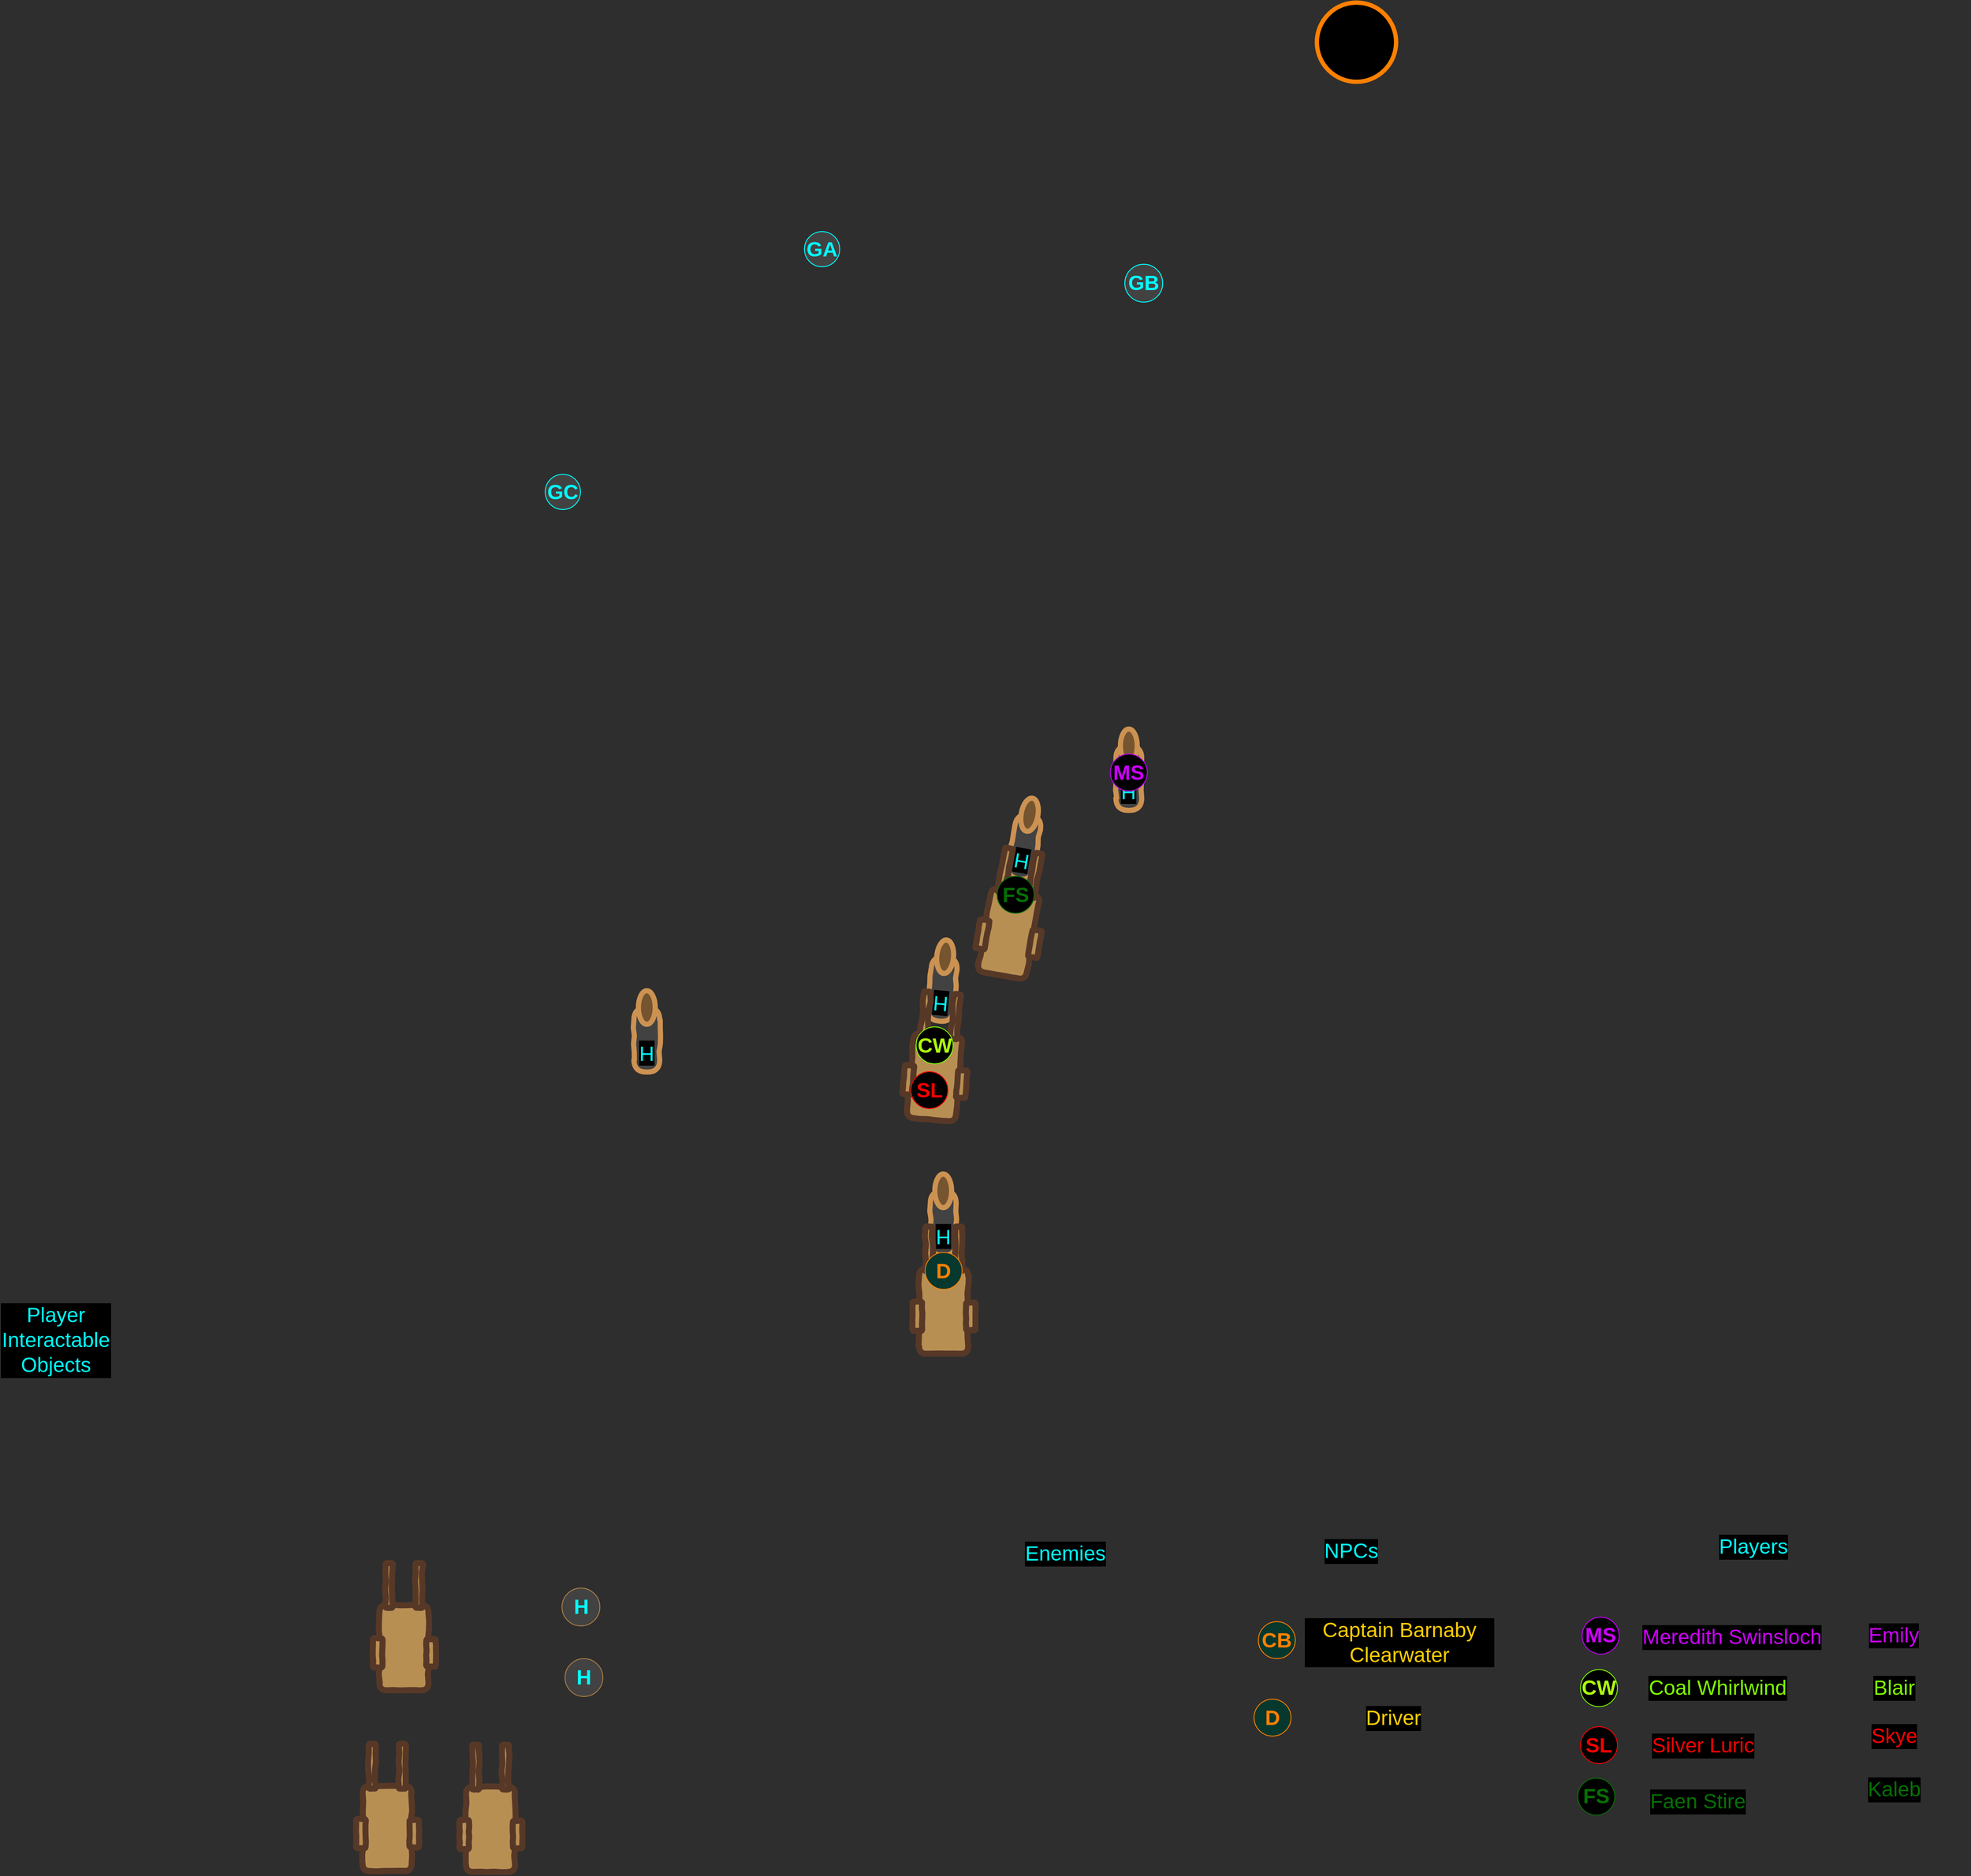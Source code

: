 <mxfile version="14.1.5" type="device"><diagram id="zyDQooFsUZL4cwEj-ynq" name="Page-1"><mxGraphModel dx="2818" dy="1102" grid="0" gridSize="10" guides="1" tooltips="1" connect="0" arrows="0" fold="1" page="1" pageScale="1" pageWidth="1169" pageHeight="827" background="#2E2E2E" math="0" shadow="0"><root><mxCell id="0"/><mxCell id="1" parent="0"/><mxCell id="vNWFr1iQ3AtNTumO9sKJ-4" value="GA" style="ellipse;whiteSpace=wrap;html=1;aspect=fixed;fontSize=24;fontStyle=1;allowArrows=0;fontColor=#00FFFF;strokeColor=#00FFFF;fillColor=#424242;" parent="1" vertex="1"><mxGeometry x="-1339" y="-387" width="41" height="41" as="geometry"/></mxCell><mxCell id="vNWFr1iQ3AtNTumO9sKJ-6" value="GB" style="ellipse;whiteSpace=wrap;html=1;aspect=fixed;fontSize=24;fontStyle=1;rotation=0;allowArrows=0;direction=west;fontColor=#00FFFF;strokeColor=#00FFFF;fillColor=#424242;" parent="1" vertex="1"><mxGeometry x="-967" y="-349.0" width="44" height="44" as="geometry"/></mxCell><mxCell id="vNWFr1iQ3AtNTumO9sKJ-8" value="GC" style="ellipse;whiteSpace=wrap;html=1;aspect=fixed;fontSize=24;fontStyle=1;allowArrows=0;fontColor=#00FFFF;strokeColor=#00FFFF;fillColor=#424242;" parent="1" vertex="1"><mxGeometry x="-1640" y="-105" width="41" height="41" as="geometry"/></mxCell><mxCell id="vNWFr1iQ3AtNTumO9sKJ-15" value="" style="group" parent="1" vertex="1" connectable="0"><mxGeometry x="-1739.5" y="1371" width="73" height="147.75" as="geometry"/></mxCell><mxCell id="vNWFr1iQ3AtNTumO9sKJ-9" value="" style="rounded=1;whiteSpace=wrap;html=1;fontSize=24;fontColor=#AEFF0D;rotation=-90;fillColor=#B88F53;strokeWidth=7;strokeColor=#573827;comic=1;" parent="vNWFr1iQ3AtNTumO9sKJ-15" vertex="1"><mxGeometry x="-13.5" y="69.75" width="99" height="57" as="geometry"/></mxCell><mxCell id="vNWFr1iQ3AtNTumO9sKJ-11" value="" style="rounded=1;whiteSpace=wrap;html=1;fontSize=24;fontColor=#AEFF0D;rotation=-90;fillColor=#B88F53;strokeWidth=7;strokeColor=#573827;comic=1;" parent="vNWFr1iQ3AtNTumO9sKJ-15" vertex="1"><mxGeometry x="51.5" y="98.75" width="32" height="11" as="geometry"/></mxCell><mxCell id="vNWFr1iQ3AtNTumO9sKJ-12" value="" style="rounded=1;whiteSpace=wrap;html=1;fontSize=24;fontColor=#AEFF0D;rotation=-90;fillColor=#B88F53;strokeWidth=7;strokeColor=#573827;comic=1;" parent="vNWFr1iQ3AtNTumO9sKJ-15" vertex="1"><mxGeometry x="-11.5" y="98.75" width="34" height="11" as="geometry"/></mxCell><mxCell id="vNWFr1iQ3AtNTumO9sKJ-13" value="" style="rounded=1;whiteSpace=wrap;html=1;fontSize=24;fontColor=#AEFF0D;rotation=-90;fillColor=#B88F53;strokeWidth=7;strokeColor=#573827;comic=1;" parent="vNWFr1iQ3AtNTumO9sKJ-15" vertex="1"><mxGeometry x="-7.25" y="22" width="52" height="8" as="geometry"/></mxCell><mxCell id="vNWFr1iQ3AtNTumO9sKJ-14" value="" style="rounded=1;whiteSpace=wrap;html=1;fontSize=24;fontColor=#AEFF0D;rotation=-90;fillColor=#B88F53;strokeWidth=7;strokeColor=#573827;comic=1;" parent="vNWFr1iQ3AtNTumO9sKJ-15" vertex="1"><mxGeometry x="27.5" y="22" width="52" height="8" as="geometry"/></mxCell><mxCell id="vNWFr1iQ3AtNTumO9sKJ-16" value="" style="group" parent="1" vertex="1" connectable="0"><mxGeometry x="-1859.5" y="1370" width="73" height="147.75" as="geometry"/></mxCell><mxCell id="vNWFr1iQ3AtNTumO9sKJ-17" value="" style="rounded=1;whiteSpace=wrap;html=1;fontSize=24;fontColor=#AEFF0D;rotation=-90;fillColor=#B88F53;strokeWidth=7;strokeColor=#573827;comic=1;" parent="vNWFr1iQ3AtNTumO9sKJ-16" vertex="1"><mxGeometry x="-13.5" y="69.75" width="99" height="57" as="geometry"/></mxCell><mxCell id="vNWFr1iQ3AtNTumO9sKJ-18" value="" style="rounded=1;whiteSpace=wrap;html=1;fontSize=24;fontColor=#AEFF0D;rotation=-90;fillColor=#B88F53;strokeWidth=7;strokeColor=#573827;comic=1;" parent="vNWFr1iQ3AtNTumO9sKJ-16" vertex="1"><mxGeometry x="51.5" y="98.75" width="32" height="11" as="geometry"/></mxCell><mxCell id="vNWFr1iQ3AtNTumO9sKJ-19" value="" style="rounded=1;whiteSpace=wrap;html=1;fontSize=24;fontColor=#AEFF0D;rotation=-90;fillColor=#B88F53;strokeWidth=7;strokeColor=#573827;comic=1;" parent="vNWFr1iQ3AtNTumO9sKJ-16" vertex="1"><mxGeometry x="-11.5" y="98.75" width="34" height="11" as="geometry"/></mxCell><mxCell id="vNWFr1iQ3AtNTumO9sKJ-20" value="" style="rounded=1;whiteSpace=wrap;html=1;fontSize=24;fontColor=#AEFF0D;rotation=-90;fillColor=#B88F53;strokeWidth=7;strokeColor=#573827;comic=1;" parent="vNWFr1iQ3AtNTumO9sKJ-16" vertex="1"><mxGeometry x="-7.25" y="22" width="52" height="8" as="geometry"/></mxCell><mxCell id="vNWFr1iQ3AtNTumO9sKJ-21" value="" style="rounded=1;whiteSpace=wrap;html=1;fontSize=24;fontColor=#AEFF0D;rotation=-90;fillColor=#B88F53;strokeWidth=7;strokeColor=#573827;comic=1;" parent="vNWFr1iQ3AtNTumO9sKJ-16" vertex="1"><mxGeometry x="27.5" y="22" width="52" height="8" as="geometry"/></mxCell><mxCell id="vNWFr1iQ3AtNTumO9sKJ-32" value="Faen Stire" style="text;html=1;strokeColor=none;fillColor=none;align=center;verticalAlign=middle;whiteSpace=wrap;rounded=0;comic=1;fontSize=24;fontColor=#066f04;labelBackgroundColor=#000000;" parent="1" vertex="1"><mxGeometry x="-373" y="1420.25" width="143" height="32.5" as="geometry"/></mxCell><mxCell id="vNWFr1iQ3AtNTumO9sKJ-35" value="Kaleb" style="text;html=1;strokeColor=none;fillColor=none;align=center;verticalAlign=middle;whiteSpace=wrap;rounded=0;comic=1;fontSize=24;fontColor=#066f04;labelBackgroundColor=#000000;" parent="1" vertex="1"><mxGeometry x="-145.5" y="1407" width="143" height="32.5" as="geometry"/></mxCell><mxCell id="vNWFr1iQ3AtNTumO9sKJ-36" value="Silver Luric" style="text;html=1;strokeColor=none;fillColor=none;align=center;verticalAlign=middle;whiteSpace=wrap;rounded=0;comic=1;fontSize=24;labelBackgroundColor=#000000;fontColor=#FF0000;" parent="1" vertex="1"><mxGeometry x="-367" y="1355.25" width="143" height="32.5" as="geometry"/></mxCell><mxCell id="vNWFr1iQ3AtNTumO9sKJ-37" value="Skye" style="text;html=1;strokeColor=none;fillColor=none;align=center;verticalAlign=middle;whiteSpace=wrap;rounded=0;comic=1;fontSize=24;labelBackgroundColor=#000000;fontColor=#FF0000;" parent="1" vertex="1"><mxGeometry x="-145.5" y="1345" width="143" height="32.5" as="geometry"/></mxCell><mxCell id="vNWFr1iQ3AtNTumO9sKJ-38" value="Coal Whirlwind" style="text;html=1;strokeColor=none;fillColor=none;align=center;verticalAlign=middle;whiteSpace=wrap;rounded=0;comic=1;fontSize=24;labelBackgroundColor=#000000;fontColor=#80FF00;" parent="1" vertex="1"><mxGeometry x="-367" y="1289" width="177" height="32.5" as="geometry"/></mxCell><mxCell id="vNWFr1iQ3AtNTumO9sKJ-39" value="Meredith Swinsloch" style="text;html=1;strokeColor=none;fillColor=none;align=center;verticalAlign=middle;whiteSpace=wrap;rounded=0;comic=1;fontSize=24;labelBackgroundColor=#000000;fontColor=#CC01FF;" parent="1" vertex="1"><mxGeometry x="-373" y="1229.25" width="222" height="32.5" as="geometry"/></mxCell><mxCell id="vNWFr1iQ3AtNTumO9sKJ-40" value="Emily" style="text;html=1;strokeColor=none;fillColor=none;align=center;verticalAlign=middle;whiteSpace=wrap;rounded=0;comic=1;fontSize=24;labelBackgroundColor=#000000;fontColor=#CC01FF;" parent="1" vertex="1"><mxGeometry x="-139" y="1228" width="130" height="32.5" as="geometry"/></mxCell><mxCell id="vNWFr1iQ3AtNTumO9sKJ-42" value="Blair" style="text;html=1;strokeColor=none;fillColor=none;align=center;verticalAlign=middle;whiteSpace=wrap;rounded=0;comic=1;fontSize=24;labelBackgroundColor=#000000;fontColor=#80FF00;" parent="1" vertex="1"><mxGeometry x="-162.5" y="1289" width="177" height="32.5" as="geometry"/></mxCell><mxCell id="vNWFr1iQ3AtNTumO9sKJ-43" value="H" style="ellipse;whiteSpace=wrap;html=1;aspect=fixed;fontSize=24;fontStyle=1;rotation=0;allowArrows=0;direction=west;fontColor=#00FFFF;fillColor=#424242;strokeColor=#AB7B44;" parent="1" vertex="1"><mxGeometry x="-1620.5" y="1189" width="44" height="44" as="geometry"/></mxCell><mxCell id="vNWFr1iQ3AtNTumO9sKJ-46" value="H" style="ellipse;whiteSpace=wrap;html=1;aspect=fixed;fontSize=24;fontStyle=1;rotation=0;allowArrows=0;direction=west;fontColor=#00FFFF;fillColor=#424242;strokeColor=#AB7B44;" parent="1" vertex="1"><mxGeometry x="-1617" y="1271" width="44" height="44" as="geometry"/></mxCell><mxCell id="vNWFr1iQ3AtNTumO9sKJ-57" value="" style="group" parent="1" vertex="1" connectable="0"><mxGeometry x="-1213.34" y="769" width="73" height="147.75" as="geometry"/></mxCell><mxCell id="vNWFr1iQ3AtNTumO9sKJ-58" value="" style="group" parent="vNWFr1iQ3AtNTumO9sKJ-57" vertex="1" connectable="0"><mxGeometry x="20.5" y="-61" width="30" height="94.5" as="geometry"/></mxCell><mxCell id="vNWFr1iQ3AtNTumO9sKJ-59" value="H" style="rounded=1;whiteSpace=wrap;html=1;labelBackgroundColor=#000000;comic=1;sketch=1;sketchStyle=comic;strokeColor=#CC9252;strokeWidth=6;fillColor=#424242;fontSize=24;fontColor=#00FFFF;arcSize=48;rotation=-90;horizontal=0;verticalAlign=top;" parent="vNWFr1iQ3AtNTumO9sKJ-58" vertex="1"><mxGeometry x="-22.5" y="42" width="75" height="30" as="geometry"/></mxCell><mxCell id="vNWFr1iQ3AtNTumO9sKJ-60" value="" style="ellipse;whiteSpace=wrap;html=1;labelBackgroundColor=#000000;comic=1;sketch=1;sketchStyle=comic;strokeColor=#CC9252;strokeWidth=6;fontSize=24;fontColor=#00FFFF;fillColor=#75542F;" parent="vNWFr1iQ3AtNTumO9sKJ-58" vertex="1"><mxGeometry x="5.25" width="19.5" height="39" as="geometry"/></mxCell><mxCell id="vNWFr1iQ3AtNTumO9sKJ-61" value="" style="rounded=1;whiteSpace=wrap;html=1;fontSize=24;fontColor=#AEFF0D;rotation=-90;fillColor=#B88F53;strokeWidth=7;strokeColor=#573827;comic=1;" parent="vNWFr1iQ3AtNTumO9sKJ-57" vertex="1"><mxGeometry x="-13.5" y="69.75" width="99" height="57" as="geometry"/></mxCell><mxCell id="vNWFr1iQ3AtNTumO9sKJ-62" value="" style="rounded=1;whiteSpace=wrap;html=1;fontSize=24;fontColor=#AEFF0D;rotation=-90;fillColor=#B88F53;strokeWidth=7;strokeColor=#573827;comic=1;" parent="vNWFr1iQ3AtNTumO9sKJ-57" vertex="1"><mxGeometry x="51.5" y="98.75" width="32" height="11" as="geometry"/></mxCell><mxCell id="vNWFr1iQ3AtNTumO9sKJ-63" value="" style="rounded=1;whiteSpace=wrap;html=1;fontSize=24;fontColor=#AEFF0D;rotation=-90;fillColor=#B88F53;strokeWidth=7;strokeColor=#573827;comic=1;" parent="vNWFr1iQ3AtNTumO9sKJ-57" vertex="1"><mxGeometry x="-11.5" y="98.75" width="34" height="11" as="geometry"/></mxCell><mxCell id="vNWFr1iQ3AtNTumO9sKJ-64" value="" style="rounded=1;whiteSpace=wrap;html=1;fontSize=24;fontColor=#AEFF0D;rotation=-90;fillColor=#B88F53;strokeWidth=7;strokeColor=#573827;comic=1;" parent="vNWFr1iQ3AtNTumO9sKJ-57" vertex="1"><mxGeometry x="-7.25" y="22" width="52" height="8" as="geometry"/></mxCell><mxCell id="vNWFr1iQ3AtNTumO9sKJ-65" value="" style="rounded=1;whiteSpace=wrap;html=1;fontSize=24;fontColor=#AEFF0D;rotation=-90;fillColor=#B88F53;strokeWidth=7;strokeColor=#573827;comic=1;" parent="vNWFr1iQ3AtNTumO9sKJ-57" vertex="1"><mxGeometry x="27.5" y="22" width="52" height="8" as="geometry"/></mxCell><mxCell id="vNWFr1iQ3AtNTumO9sKJ-111" value="&lt;font color=&quot;#ff8000&quot;&gt;D&lt;/font&gt;" style="ellipse;whiteSpace=wrap;html=1;aspect=fixed;fontSize=24;fontStyle=1;fontColor=#AEFF0D;rotation=0;allowArrows=0;strokeColor=#FF8000;fillColor=#07382E;" parent="vNWFr1iQ3AtNTumO9sKJ-57" vertex="1"><mxGeometry x="14.5" y="30" width="43" height="43" as="geometry"/></mxCell><mxCell id="vNWFr1iQ3AtNTumO9sKJ-76" value="" style="group;rotation=5;" parent="1" vertex="1" connectable="0"><mxGeometry x="-1221.34" y="497" width="81" height="147.75" as="geometry"/></mxCell><mxCell id="vNWFr1iQ3AtNTumO9sKJ-77" value="" style="group;rotation=5;" parent="vNWFr1iQ3AtNTumO9sKJ-76" vertex="1" connectable="0"><mxGeometry x="28" y="-61" width="30" height="94.5" as="geometry"/></mxCell><mxCell id="vNWFr1iQ3AtNTumO9sKJ-78" value="H" style="rounded=1;whiteSpace=wrap;html=1;labelBackgroundColor=#000000;comic=1;sketch=1;sketchStyle=comic;strokeColor=#CC9252;strokeWidth=6;fillColor=#424242;fontSize=24;fontColor=#00FFFF;arcSize=48;rotation=-85;horizontal=0;verticalAlign=top;" parent="vNWFr1iQ3AtNTumO9sKJ-77" vertex="1"><mxGeometry x="-23" y="42" width="75" height="30" as="geometry"/></mxCell><mxCell id="vNWFr1iQ3AtNTumO9sKJ-79" value="" style="ellipse;whiteSpace=wrap;html=1;labelBackgroundColor=#000000;comic=1;sketch=1;sketchStyle=comic;strokeColor=#CC9252;strokeWidth=6;fontSize=24;fontColor=#00FFFF;fillColor=#75542F;rotation=5;" parent="vNWFr1iQ3AtNTumO9sKJ-77" vertex="1"><mxGeometry x="8" width="19.5" height="39" as="geometry"/></mxCell><mxCell id="vNWFr1iQ3AtNTumO9sKJ-80" value="" style="rounded=1;whiteSpace=wrap;html=1;fontSize=24;fontColor=#AEFF0D;rotation=-85;fillColor=#B88F53;strokeWidth=7;strokeColor=#573827;comic=1;" parent="vNWFr1iQ3AtNTumO9sKJ-76" vertex="1"><mxGeometry x="-16" y="70" width="99" height="57" as="geometry"/></mxCell><mxCell id="vNWFr1iQ3AtNTumO9sKJ-81" value="" style="rounded=1;whiteSpace=wrap;html=1;fontSize=24;fontColor=#AEFF0D;rotation=-85;fillColor=#B88F53;strokeWidth=7;strokeColor=#573827;comic=1;" parent="vNWFr1iQ3AtNTumO9sKJ-76" vertex="1"><mxGeometry x="49" y="101" width="32" height="11" as="geometry"/></mxCell><mxCell id="vNWFr1iQ3AtNTumO9sKJ-82" value="" style="rounded=1;whiteSpace=wrap;html=1;fontSize=24;fontColor=#AEFF0D;rotation=-85;fillColor=#B88F53;strokeWidth=7;strokeColor=#573827;comic=1;" parent="vNWFr1iQ3AtNTumO9sKJ-76" vertex="1"><mxGeometry x="-14" y="96" width="34" height="11" as="geometry"/></mxCell><mxCell id="vNWFr1iQ3AtNTumO9sKJ-83" value="" style="rounded=1;whiteSpace=wrap;html=1;fontSize=24;fontColor=#AEFF0D;rotation=-85;fillColor=#B88F53;strokeWidth=7;strokeColor=#573827;comic=1;" parent="vNWFr1iQ3AtNTumO9sKJ-76" vertex="1"><mxGeometry x="-3" y="21" width="52" height="8" as="geometry"/></mxCell><mxCell id="vNWFr1iQ3AtNTumO9sKJ-84" value="" style="rounded=1;whiteSpace=wrap;html=1;fontSize=24;fontColor=#AEFF0D;rotation=-85;fillColor=#B88F53;strokeWidth=7;strokeColor=#573827;comic=1;" parent="vNWFr1iQ3AtNTumO9sKJ-76" vertex="1"><mxGeometry x="32" y="24" width="52" height="8" as="geometry"/></mxCell><mxCell id="vNWFr1iQ3AtNTumO9sKJ-101" value="&lt;font&gt;SL&lt;/font&gt;" style="ellipse;whiteSpace=wrap;html=1;aspect=fixed;fontSize=24;fontStyle=1;rotation=0;allowArrows=0;fillColor=#000000;strokeColor=#FF0000;fontColor=#FF0000;" parent="vNWFr1iQ3AtNTumO9sKJ-76" vertex="1"><mxGeometry x="6" y="92" width="43" height="43" as="geometry"/></mxCell><mxCell id="vNWFr1iQ3AtNTumO9sKJ-100" value="&lt;font&gt;CW&lt;/font&gt;" style="ellipse;whiteSpace=wrap;html=1;aspect=fixed;fontSize=24;fontStyle=1;rotation=0;allowArrows=0;fillColor=#000000;fontColor=#AEFF0D;strokeColor=#80FF00;" parent="vNWFr1iQ3AtNTumO9sKJ-76" vertex="1"><mxGeometry x="12" y="40" width="43" height="43" as="geometry"/></mxCell><mxCell id="vNWFr1iQ3AtNTumO9sKJ-85" value="" style="group;rotation=10;" parent="1" vertex="1" connectable="0"><mxGeometry x="-1133.34" y="331" width="81" height="147.75" as="geometry"/></mxCell><mxCell id="vNWFr1iQ3AtNTumO9sKJ-86" value="" style="group;rotation=10;" parent="vNWFr1iQ3AtNTumO9sKJ-85" vertex="1" connectable="0"><mxGeometry x="36" y="-60" width="30" height="94.5" as="geometry"/></mxCell><mxCell id="vNWFr1iQ3AtNTumO9sKJ-87" value="H" style="rounded=1;whiteSpace=wrap;html=1;labelBackgroundColor=#000000;comic=1;sketch=1;sketchStyle=comic;strokeColor=#CC9252;strokeWidth=6;fillColor=#424242;fontSize=24;fontColor=#00FFFF;arcSize=48;rotation=-80;horizontal=0;verticalAlign=top;" parent="vNWFr1iQ3AtNTumO9sKJ-86" vertex="1"><mxGeometry x="-24" y="42" width="75" height="30" as="geometry"/></mxCell><mxCell id="vNWFr1iQ3AtNTumO9sKJ-88" value="" style="ellipse;whiteSpace=wrap;html=1;labelBackgroundColor=#000000;comic=1;sketch=1;sketchStyle=comic;strokeColor=#CC9252;strokeWidth=6;fontSize=24;fontColor=#00FFFF;fillColor=#75542F;rotation=10;" parent="vNWFr1iQ3AtNTumO9sKJ-86" vertex="1"><mxGeometry x="10" width="19.5" height="39" as="geometry"/></mxCell><mxCell id="vNWFr1iQ3AtNTumO9sKJ-89" value="" style="rounded=1;whiteSpace=wrap;html=1;fontSize=24;fontColor=#AEFF0D;rotation=-80;fillColor=#B88F53;strokeWidth=7;strokeColor=#573827;comic=1;" parent="vNWFr1iQ3AtNTumO9sKJ-85" vertex="1"><mxGeometry x="-18" y="69" width="99" height="57" as="geometry"/></mxCell><mxCell id="vNWFr1iQ3AtNTumO9sKJ-90" value="" style="rounded=1;whiteSpace=wrap;html=1;fontSize=24;fontColor=#AEFF0D;rotation=-80;fillColor=#B88F53;strokeWidth=7;strokeColor=#573827;comic=1;" parent="vNWFr1iQ3AtNTumO9sKJ-85" vertex="1"><mxGeometry x="46" y="104" width="32" height="11" as="geometry"/></mxCell><mxCell id="vNWFr1iQ3AtNTumO9sKJ-91" value="" style="rounded=1;whiteSpace=wrap;html=1;fontSize=24;fontColor=#AEFF0D;rotation=-80;fillColor=#B88F53;strokeWidth=7;strokeColor=#573827;comic=1;" parent="vNWFr1iQ3AtNTumO9sKJ-85" vertex="1"><mxGeometry x="-16" y="93" width="34" height="11" as="geometry"/></mxCell><mxCell id="vNWFr1iQ3AtNTumO9sKJ-92" value="" style="rounded=1;whiteSpace=wrap;html=1;fontSize=24;fontColor=#AEFF0D;rotation=-80;fillColor=#B88F53;strokeWidth=7;strokeColor=#573827;comic=1;" parent="vNWFr1iQ3AtNTumO9sKJ-85" vertex="1"><mxGeometry x="1" y="20" width="52" height="8" as="geometry"/></mxCell><mxCell id="vNWFr1iQ3AtNTumO9sKJ-93" value="" style="rounded=1;whiteSpace=wrap;html=1;fontSize=24;fontColor=#AEFF0D;rotation=-80;fillColor=#B88F53;strokeWidth=7;strokeColor=#573827;comic=1;" parent="vNWFr1iQ3AtNTumO9sKJ-85" vertex="1"><mxGeometry x="36" y="26" width="52" height="8" as="geometry"/></mxCell><mxCell id="vNWFr1iQ3AtNTumO9sKJ-108" value="&lt;font&gt;FS&lt;/font&gt;" style="ellipse;whiteSpace=wrap;html=1;aspect=fixed;fontSize=24;fontStyle=1;rotation=0;allowArrows=0;fillColor=#000000;fontColor=#066f04;strokeColor=#066f04;" parent="vNWFr1iQ3AtNTumO9sKJ-85" vertex="1"><mxGeometry x="18" y="31" width="43" height="43" as="geometry"/></mxCell><mxCell id="vNWFr1iQ3AtNTumO9sKJ-53" value="" style="group" parent="1" vertex="1" connectable="0"><mxGeometry x="-1537" y="495" width="30" height="94.5" as="geometry"/></mxCell><mxCell id="vNWFr1iQ3AtNTumO9sKJ-49" value="H" style="rounded=1;whiteSpace=wrap;html=1;labelBackgroundColor=#000000;comic=1;sketch=1;sketchStyle=comic;strokeColor=#CC9252;strokeWidth=6;fillColor=#424242;fontSize=24;fontColor=#00FFFF;arcSize=48;rotation=-90;horizontal=0;verticalAlign=top;" parent="vNWFr1iQ3AtNTumO9sKJ-53" vertex="1"><mxGeometry x="-22.5" y="42" width="75" height="30" as="geometry"/></mxCell><mxCell id="vNWFr1iQ3AtNTumO9sKJ-51" value="" style="ellipse;whiteSpace=wrap;html=1;labelBackgroundColor=#000000;comic=1;sketch=1;sketchStyle=comic;strokeColor=#CC9252;strokeWidth=6;fontSize=24;fontColor=#00FFFF;fillColor=#75542F;" parent="vNWFr1iQ3AtNTumO9sKJ-53" vertex="1"><mxGeometry x="5.25" width="19.5" height="39" as="geometry"/></mxCell><mxCell id="vNWFr1iQ3AtNTumO9sKJ-95" value="" style="group" parent="1" vertex="1" connectable="0"><mxGeometry x="-1840" y="1160" width="73" height="147.75" as="geometry"/></mxCell><mxCell id="vNWFr1iQ3AtNTumO9sKJ-23" value="" style="rounded=1;whiteSpace=wrap;html=1;fontSize=24;fontColor=#AEFF0D;rotation=-90;fillColor=#B88F53;strokeWidth=7;strokeColor=#573827;comic=1;" parent="vNWFr1iQ3AtNTumO9sKJ-95" vertex="1"><mxGeometry x="-13.5" y="69.75" width="99" height="57" as="geometry"/></mxCell><mxCell id="vNWFr1iQ3AtNTumO9sKJ-24" value="" style="rounded=1;whiteSpace=wrap;html=1;fontSize=24;fontColor=#AEFF0D;rotation=-90;fillColor=#B88F53;strokeWidth=7;strokeColor=#573827;comic=1;" parent="vNWFr1iQ3AtNTumO9sKJ-95" vertex="1"><mxGeometry x="51.5" y="98.75" width="32" height="11" as="geometry"/></mxCell><mxCell id="vNWFr1iQ3AtNTumO9sKJ-25" value="" style="rounded=1;whiteSpace=wrap;html=1;fontSize=24;fontColor=#AEFF0D;rotation=-90;fillColor=#B88F53;strokeWidth=7;strokeColor=#573827;comic=1;" parent="vNWFr1iQ3AtNTumO9sKJ-95" vertex="1"><mxGeometry x="-11.5" y="98.75" width="34" height="11" as="geometry"/></mxCell><mxCell id="vNWFr1iQ3AtNTumO9sKJ-26" value="" style="rounded=1;whiteSpace=wrap;html=1;fontSize=24;fontColor=#AEFF0D;rotation=-90;fillColor=#B88F53;strokeWidth=7;strokeColor=#573827;comic=1;" parent="vNWFr1iQ3AtNTumO9sKJ-95" vertex="1"><mxGeometry x="-7.25" y="22" width="52" height="8" as="geometry"/></mxCell><mxCell id="vNWFr1iQ3AtNTumO9sKJ-27" value="" style="rounded=1;whiteSpace=wrap;html=1;fontSize=24;fontColor=#AEFF0D;rotation=-90;fillColor=#B88F53;strokeWidth=7;strokeColor=#573827;comic=1;" parent="vNWFr1iQ3AtNTumO9sKJ-95" vertex="1"><mxGeometry x="27.5" y="22" width="52" height="8" as="geometry"/></mxCell><mxCell id="vNWFr1iQ3AtNTumO9sKJ-96" value="" style="group" parent="1" vertex="1" connectable="0"><mxGeometry x="-977.34" y="191" width="36.5" height="94.5" as="geometry"/></mxCell><mxCell id="vNWFr1iQ3AtNTumO9sKJ-97" value="H" style="rounded=1;whiteSpace=wrap;html=1;labelBackgroundColor=#000000;comic=1;sketch=1;sketchStyle=comic;strokeColor=#CC9252;strokeWidth=6;fillColor=#424242;fontSize=24;fontColor=#00FFFF;arcSize=48;rotation=-90;horizontal=0;verticalAlign=top;" parent="vNWFr1iQ3AtNTumO9sKJ-96" vertex="1"><mxGeometry x="-22.5" y="42" width="75" height="30" as="geometry"/></mxCell><mxCell id="vNWFr1iQ3AtNTumO9sKJ-98" value="" style="ellipse;whiteSpace=wrap;html=1;labelBackgroundColor=#000000;comic=1;sketch=1;sketchStyle=comic;strokeColor=#CC9252;strokeWidth=6;fontSize=24;fontColor=#00FFFF;fillColor=#75542F;" parent="vNWFr1iQ3AtNTumO9sKJ-96" vertex="1"><mxGeometry x="5.25" width="19.5" height="39" as="geometry"/></mxCell><mxCell id="vNWFr1iQ3AtNTumO9sKJ-99" value="&lt;font&gt;MS&lt;/font&gt;" style="ellipse;whiteSpace=wrap;html=1;aspect=fixed;fontSize=24;fontStyle=1;rotation=0;allowArrows=0;fillColor=#000000;fontColor=#cc01ff;strokeColor=#CC01FF;direction=south;" parent="vNWFr1iQ3AtNTumO9sKJ-96" vertex="1"><mxGeometry x="-6.5" y="29" width="43" height="43" as="geometry"/></mxCell><mxCell id="vNWFr1iQ3AtNTumO9sKJ-28" value="&lt;font&gt;CW&lt;/font&gt;" style="ellipse;whiteSpace=wrap;html=1;aspect=fixed;fontSize=24;fontStyle=1;rotation=0;allowArrows=0;fillColor=#000000;fontColor=#AEFF0D;strokeColor=#80FF00;" parent="1" vertex="1"><mxGeometry x="-438" y="1283.75" width="43" height="43" as="geometry"/></mxCell><mxCell id="vNWFr1iQ3AtNTumO9sKJ-29" value="&lt;font&gt;FS&lt;/font&gt;" style="ellipse;whiteSpace=wrap;html=1;aspect=fixed;fontSize=24;fontStyle=1;rotation=0;allowArrows=0;fillColor=#000000;fontColor=#066f04;strokeColor=#066f04;" parent="1" vertex="1"><mxGeometry x="-441" y="1409.75" width="43" height="43" as="geometry"/></mxCell><mxCell id="vNWFr1iQ3AtNTumO9sKJ-30" value="&lt;font&gt;MS&lt;/font&gt;" style="ellipse;whiteSpace=wrap;html=1;aspect=fixed;fontSize=24;fontStyle=1;rotation=0;allowArrows=0;fillColor=#000000;fontColor=#cc01ff;strokeColor=#CC01FF;" parent="1" vertex="1"><mxGeometry x="-436" y="1222.75" width="43" height="43" as="geometry"/></mxCell><mxCell id="vNWFr1iQ3AtNTumO9sKJ-31" value="&lt;font&gt;SL&lt;/font&gt;" style="ellipse;whiteSpace=wrap;html=1;aspect=fixed;fontSize=24;fontStyle=1;rotation=0;allowArrows=0;fillColor=#000000;strokeColor=#FF0000;fontColor=#FF0000;" parent="1" vertex="1"><mxGeometry x="-438" y="1350" width="43" height="43" as="geometry"/></mxCell><mxCell id="vNWFr1iQ3AtNTumO9sKJ-102" value="&lt;font color=&quot;#ff8000&quot;&gt;CB&lt;/font&gt;" style="ellipse;whiteSpace=wrap;html=1;aspect=fixed;fontSize=24;fontStyle=1;fontColor=#AEFF0D;rotation=0;allowArrows=0;strokeColor=#FF8000;fillColor=#07382E;" parent="1" vertex="1"><mxGeometry x="-812" y="1228" width="43" height="43" as="geometry"/></mxCell><mxCell id="vNWFr1iQ3AtNTumO9sKJ-103" value="Players" style="text;html=1;strokeColor=none;fillColor=none;align=center;verticalAlign=middle;whiteSpace=wrap;rounded=0;labelBackgroundColor=#000000;comic=1;sketch=1;sketchStyle=comic;fontSize=24;fontColor=#00FFFF;" parent="1" vertex="1"><mxGeometry x="-302" y="1131" width="130" height="20" as="geometry"/></mxCell><mxCell id="vNWFr1iQ3AtNTumO9sKJ-104" value="NPCs" style="text;html=1;strokeColor=none;fillColor=none;align=center;verticalAlign=middle;whiteSpace=wrap;rounded=0;labelBackgroundColor=#000000;comic=1;sketch=1;sketchStyle=comic;fontSize=24;fontColor=#00FFFF;" parent="1" vertex="1"><mxGeometry x="-769" y="1136" width="130" height="20" as="geometry"/></mxCell><mxCell id="vNWFr1iQ3AtNTumO9sKJ-105" value="Captain Barnaby Clearwater" style="text;html=1;strokeColor=none;fillColor=none;align=center;verticalAlign=middle;whiteSpace=wrap;rounded=0;comic=1;fontSize=24;labelBackgroundColor=#000000;fontColor=#FFCD03;" parent="1" vertex="1"><mxGeometry x="-759" y="1220.88" width="222" height="62.75" as="geometry"/></mxCell><mxCell id="vNWFr1iQ3AtNTumO9sKJ-106" value="Enemies" style="text;html=1;strokeColor=none;fillColor=none;align=center;verticalAlign=middle;whiteSpace=wrap;rounded=0;labelBackgroundColor=#000000;comic=1;sketch=1;sketchStyle=comic;fontSize=24;fontColor=#00FFFF;" parent="1" vertex="1"><mxGeometry x="-1101" y="1139" width="130" height="20" as="geometry"/></mxCell><mxCell id="vNWFr1iQ3AtNTumO9sKJ-107" value="Player Interactable Objects" style="text;html=1;strokeColor=none;fillColor=none;align=center;verticalAlign=middle;whiteSpace=wrap;rounded=0;labelBackgroundColor=#000000;comic=1;sketch=1;sketchStyle=comic;fontSize=24;fontColor=#00FFFF;" parent="1" vertex="1"><mxGeometry x="-2273" y="891" width="130" height="20" as="geometry"/></mxCell><mxCell id="vNWFr1iQ3AtNTumO9sKJ-109" value="&lt;font color=&quot;#ff8000&quot;&gt;D&lt;/font&gt;" style="ellipse;whiteSpace=wrap;html=1;aspect=fixed;fontSize=24;fontStyle=1;fontColor=#AEFF0D;rotation=0;allowArrows=0;strokeColor=#FF8000;fillColor=#07382E;" parent="1" vertex="1"><mxGeometry x="-817" y="1318" width="43" height="43" as="geometry"/></mxCell><mxCell id="vNWFr1iQ3AtNTumO9sKJ-110" value="Driver" style="text;html=1;strokeColor=none;fillColor=none;align=center;verticalAlign=middle;whiteSpace=wrap;rounded=0;comic=1;fontSize=24;labelBackgroundColor=#000000;fontColor=#FFCD03;" parent="1" vertex="1"><mxGeometry x="-766" y="1308.25" width="222" height="62.75" as="geometry"/></mxCell><mxCell id="vNWFr1iQ3AtNTumO9sKJ-10" value="" style="ellipse;whiteSpace=wrap;html=1;aspect=fixed;fontSize=24;fontStyle=1;fontColor=#AEFF0D;rotation=0;allowArrows=0;strokeColor=#FF8000;fillColor=#000000;strokeWidth=5;" parent="1" vertex="1"><mxGeometry x="-744" y="-653" width="92" height="92" as="geometry"/></mxCell><mxCell id="S4pjQACUiuVlhkRcF_CE-1" value="Map" style="" parent="0"/><mxCell id="S4pjQACUiuVlhkRcF_CE-2" value="Characters" parent="0"/></root></mxGraphModel></diagram></mxfile>